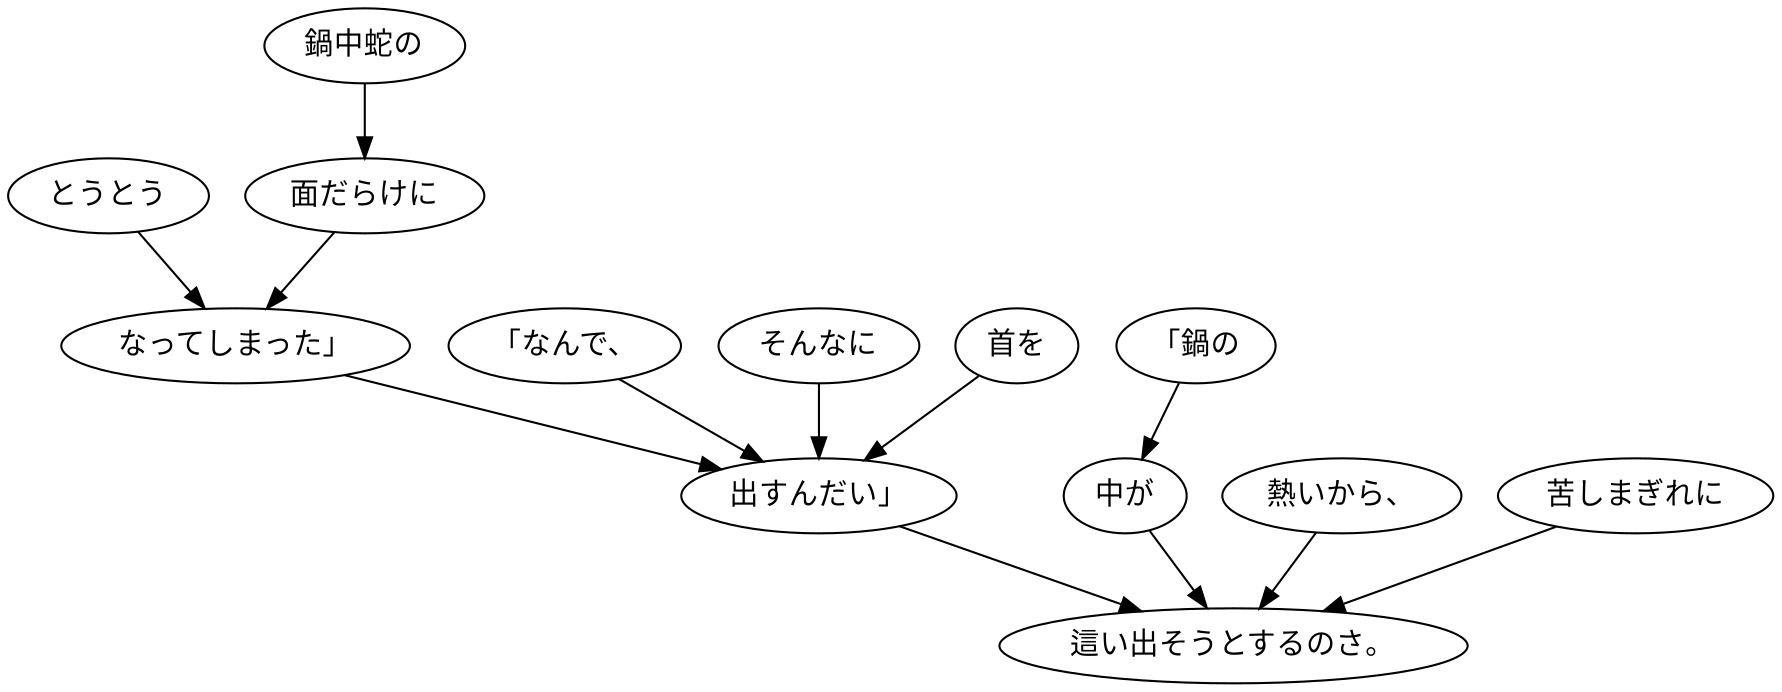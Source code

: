 digraph graph3622 {
	node0 [label="とうとう"];
	node1 [label="鍋中蛇の"];
	node2 [label="面だらけに"];
	node3 [label="なってしまった」"];
	node4 [label="「なんで、"];
	node5 [label="そんなに"];
	node6 [label="首を"];
	node7 [label="出すんだい」"];
	node8 [label="「鍋の"];
	node9 [label="中が"];
	node10 [label="熱いから、"];
	node11 [label="苦しまぎれに"];
	node12 [label="這い出そうとするのさ。"];
	node0 -> node3;
	node1 -> node2;
	node2 -> node3;
	node3 -> node7;
	node4 -> node7;
	node5 -> node7;
	node6 -> node7;
	node7 -> node12;
	node8 -> node9;
	node9 -> node12;
	node10 -> node12;
	node11 -> node12;
}
